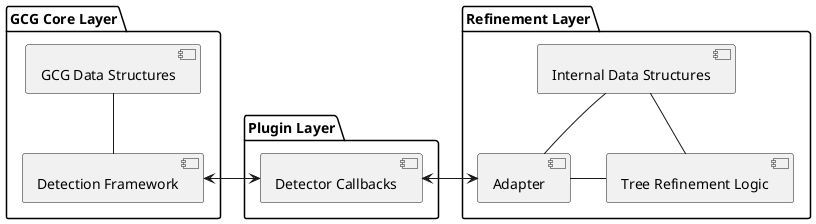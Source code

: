 @startuml

package "GCG Core Layer" {
    [GCG Data Structures] as GCGData
    [Detection Framework] as GCGFrame

    GCGData -down- GCGFrame
}

package "Plugin Layer" {
    [Detector Callbacks] as Callbacks
}

package "Refinement Layer" {
    [Adapter] as Adapter
    [Tree Refinement Logic] as Tree
    [Internal Data Structures] as InternalData
}

GCGFrame -right-> Callbacks
GCGFrame <-left- Callbacks

Callbacks <-right-> Adapter
Adapter -right- Tree
Tree -up- InternalData
InternalData -down- Adapter

@enduml
